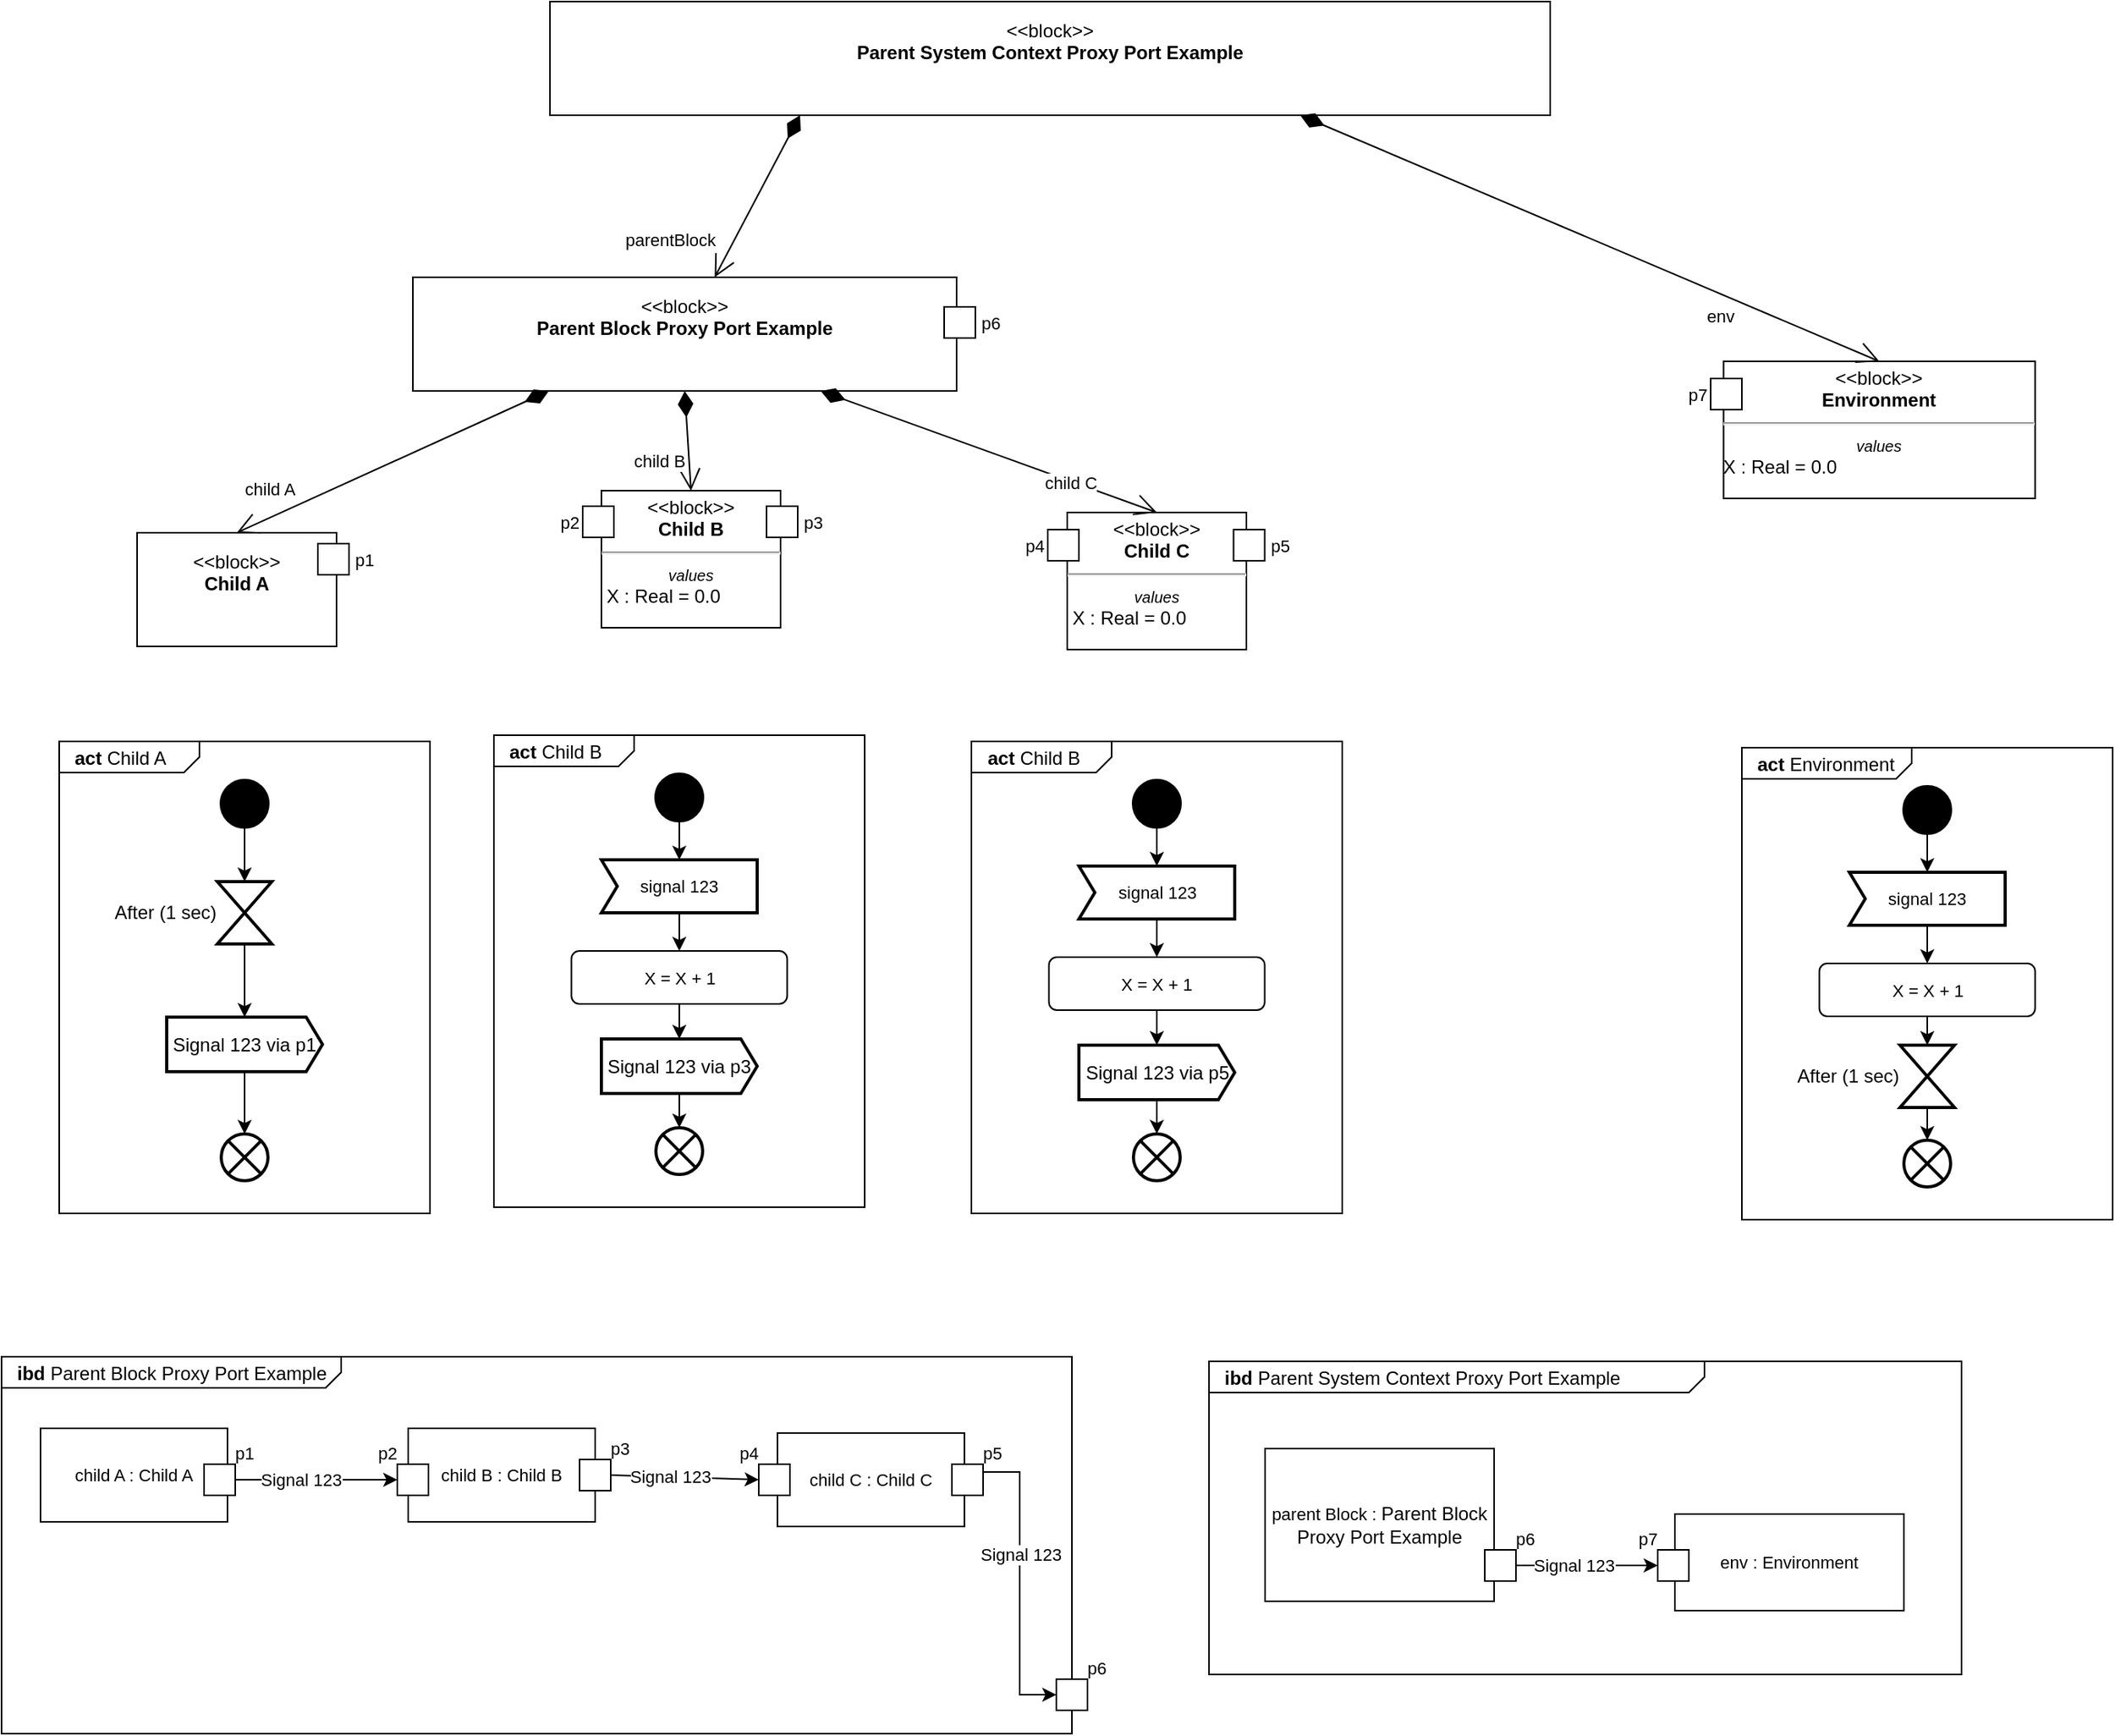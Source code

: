 <mxfile version="24.6.4" type="device">
  <diagram id="8AzSblSjlyJf3137qB4n" name="proxy port">
    <mxGraphModel dx="1834" dy="836" grid="0" gridSize="10" guides="1" tooltips="1" connect="1" arrows="1" fold="1" page="0" pageScale="1" pageWidth="850" pageHeight="1100" math="0" shadow="0">
      <root>
        <mxCell id="0" />
        <mxCell id="1" parent="0" />
        <mxCell id="n1pfqEWk--VQd_7e_pE8-56" value="&lt;p style=&quot;margin:0px;margin-top:4px;margin-left:10px;text-align:left;&quot;&gt;&lt;b&gt;ibd&lt;/b&gt;&amp;nbsp;&lt;span style=&quot;background-color: initial; text-align: center;&quot;&gt;Parent Block Proxy Port Example&lt;/span&gt;&lt;/p&gt;" style="html=1;shape=mxgraph.sysml.package;html=1;overflow=fill;whiteSpace=wrap;labelX=218.24;" parent="1" vertex="1">
          <mxGeometry x="-200" y="913" width="687" height="242" as="geometry" />
        </mxCell>
        <mxCell id="1XM0X_LPtHLaeeJsfVuF-1" value="&lt;p&gt;&amp;lt;&amp;lt;block&amp;gt;&amp;gt;&lt;br&gt;&lt;b&gt;Parent System Context Proxy Port Example&lt;/b&gt;&lt;/p&gt;" style="shape=rect;html=1;overflow=fill;whiteSpace=wrap;align=center;" parent="1" vertex="1">
          <mxGeometry x="152" y="43" width="642" height="73" as="geometry" />
        </mxCell>
        <mxCell id="1XM0X_LPtHLaeeJsfVuF-2" value="&lt;p&gt;&amp;lt;&amp;lt;block&amp;gt;&amp;gt;&lt;br&gt;&lt;b&gt;Parent Block Proxy Port Example&lt;/b&gt;&lt;/p&gt;" style="shape=rect;html=1;overflow=fill;whiteSpace=wrap;align=center;" parent="1" vertex="1">
          <mxGeometry x="64" y="220" width="349" height="73" as="geometry" />
        </mxCell>
        <mxCell id="1XM0X_LPtHLaeeJsfVuF-3" value="&lt;p style=&quot;margin:0px;margin-top:4px;text-align:center;&quot;&gt;&amp;lt;&amp;lt;block&amp;gt;&amp;gt;&lt;br&gt;&lt;b&gt;Environment&lt;/b&gt;&lt;/p&gt;&lt;hr&gt;&lt;p style=&quot;margin: 0px; text-align: center;&quot;&gt;&lt;span style=&quot;text-align: left; background-color: initial; font-size: 10px;&quot;&gt;&lt;i&gt;values&lt;/i&gt;&lt;/span&gt;&lt;/p&gt;&lt;p style=&quot;text-align: left; margin: 0px;&quot;&gt;&lt;span style=&quot;font-size: 12px; background-color: initial;&quot;&gt;X : Real = 0.0&lt;/span&gt;&lt;br&gt;&lt;/p&gt;&lt;p style=&quot;margin:0px;margin-left:8px;text-align:center;&quot;&gt;&lt;br&gt;&lt;/p&gt;" style="shape=rect;html=1;overflow=fill;whiteSpace=wrap;" parent="1" vertex="1">
          <mxGeometry x="905.25" y="274" width="200" height="88" as="geometry" />
        </mxCell>
        <mxCell id="1XM0X_LPtHLaeeJsfVuF-4" value="" style="endArrow=open;html=1;endSize=12;startArrow=diamondThin;startSize=14;startFill=1;align=left;verticalAlign=bottom;rounded=0;exitX=0.25;exitY=1;exitDx=0;exitDy=0;" parent="1" source="1XM0X_LPtHLaeeJsfVuF-1" target="1XM0X_LPtHLaeeJsfVuF-2" edge="1">
          <mxGeometry x="-0.614" y="34" relative="1" as="geometry">
            <mxPoint x="211" y="180" as="sourcePoint" />
            <mxPoint x="371" y="180" as="targetPoint" />
            <mxPoint as="offset" />
          </mxGeometry>
        </mxCell>
        <mxCell id="1XM0X_LPtHLaeeJsfVuF-5" value="parentBlock" style="edgeLabel;html=1;align=center;verticalAlign=middle;resizable=0;points=[];" parent="1XM0X_LPtHLaeeJsfVuF-4" vertex="1" connectable="0">
          <mxGeometry x="0.646" y="-3" relative="1" as="geometry">
            <mxPoint x="-36" y="-4" as="offset" />
          </mxGeometry>
        </mxCell>
        <mxCell id="1XM0X_LPtHLaeeJsfVuF-6" value="" style="endArrow=open;html=1;endSize=12;startArrow=diamondThin;startSize=14;startFill=1;align=left;verticalAlign=bottom;rounded=0;exitX=0.75;exitY=1;exitDx=0;exitDy=0;entryX=0.5;entryY=0;entryDx=0;entryDy=0;" parent="1" source="1XM0X_LPtHLaeeJsfVuF-1" target="1XM0X_LPtHLaeeJsfVuF-3" edge="1">
          <mxGeometry x="-0.614" y="34" relative="1" as="geometry">
            <mxPoint x="310" y="126" as="sourcePoint" />
            <mxPoint x="190" y="275" as="targetPoint" />
            <mxPoint as="offset" />
          </mxGeometry>
        </mxCell>
        <mxCell id="1XM0X_LPtHLaeeJsfVuF-7" value="env" style="edgeLabel;html=1;align=center;verticalAlign=middle;resizable=0;points=[];" parent="1XM0X_LPtHLaeeJsfVuF-6" vertex="1" connectable="0">
          <mxGeometry x="0.646" y="-3" relative="1" as="geometry">
            <mxPoint x="-36" y="-4" as="offset" />
          </mxGeometry>
        </mxCell>
        <mxCell id="1XM0X_LPtHLaeeJsfVuF-8" value="&lt;p style=&quot;margin:0px;margin-top:4px;text-align:center;&quot;&gt;&amp;lt;&amp;lt;block&amp;gt;&amp;gt;&lt;br&gt;&lt;b&gt;Child B&lt;/b&gt;&lt;/p&gt;&lt;hr&gt;&lt;p style=&quot;margin: 0px; text-align: center;&quot;&gt;&lt;span style=&quot;text-align: left; background-color: initial; font-size: 10px;&quot;&gt;&lt;i&gt;values&lt;/i&gt;&lt;/span&gt;&lt;/p&gt;&lt;p style=&quot;text-align: left; margin: 0px;&quot;&gt;&lt;span style=&quot;font-size: 12px; background-color: initial;&quot;&gt;&amp;nbsp;X : Real = 0.0&lt;/span&gt;&lt;/p&gt;" style="shape=rect;html=1;overflow=fill;whiteSpace=wrap;" parent="1" vertex="1">
          <mxGeometry x="185" y="357" width="115" height="88" as="geometry" />
        </mxCell>
        <mxCell id="1XM0X_LPtHLaeeJsfVuF-9" value="&lt;p style=&quot;margin:0px;margin-top:4px;text-align:center;&quot;&gt;&amp;lt;&amp;lt;block&amp;gt;&amp;gt;&lt;br&gt;&lt;b&gt;Child C&lt;/b&gt;&lt;/p&gt;&lt;hr&gt;&lt;p style=&quot;margin: 0px; text-align: center;&quot;&gt;&lt;span style=&quot;text-align: left; background-color: initial; font-size: 10px;&quot;&gt;&lt;i&gt;values&lt;/i&gt;&lt;/span&gt;&lt;/p&gt;&lt;p style=&quot;text-align: left; margin: 0px;&quot;&gt;&lt;span style=&quot;font-size: 12px; background-color: initial;&quot;&gt;&amp;nbsp;X : Real = 0.0&lt;/span&gt;&lt;/p&gt;" style="shape=rect;html=1;overflow=fill;whiteSpace=wrap;" parent="1" vertex="1">
          <mxGeometry x="484" y="371" width="115" height="88" as="geometry" />
        </mxCell>
        <mxCell id="1XM0X_LPtHLaeeJsfVuF-10" value="&lt;p&gt;&amp;lt;&amp;lt;block&amp;gt;&amp;gt;&lt;br&gt;&lt;b&gt;Child A&lt;/b&gt;&lt;/p&gt;" style="shape=rect;html=1;overflow=fill;whiteSpace=wrap;align=center;" parent="1" vertex="1">
          <mxGeometry x="-113" y="384" width="128" height="73" as="geometry" />
        </mxCell>
        <mxCell id="1XM0X_LPtHLaeeJsfVuF-11" value="" style="endArrow=open;html=1;endSize=12;startArrow=diamondThin;startSize=14;startFill=1;align=left;verticalAlign=bottom;rounded=0;exitX=0.25;exitY=1;exitDx=0;exitDy=0;entryX=0.5;entryY=0;entryDx=0;entryDy=0;" parent="1" source="1XM0X_LPtHLaeeJsfVuF-2" target="1XM0X_LPtHLaeeJsfVuF-10" edge="1">
          <mxGeometry x="-0.614" y="34" relative="1" as="geometry">
            <mxPoint x="125" y="316" as="sourcePoint" />
            <mxPoint x="70" y="420" as="targetPoint" />
            <mxPoint as="offset" />
          </mxGeometry>
        </mxCell>
        <mxCell id="1XM0X_LPtHLaeeJsfVuF-12" value="child A" style="edgeLabel;html=1;align=center;verticalAlign=middle;resizable=0;points=[];" parent="1XM0X_LPtHLaeeJsfVuF-11" vertex="1" connectable="0">
          <mxGeometry x="0.646" y="-3" relative="1" as="geometry">
            <mxPoint x="-13" y="-9" as="offset" />
          </mxGeometry>
        </mxCell>
        <mxCell id="1XM0X_LPtHLaeeJsfVuF-13" value="" style="endArrow=open;html=1;endSize=12;startArrow=diamondThin;startSize=14;startFill=1;align=left;verticalAlign=bottom;rounded=0;exitX=0.5;exitY=1;exitDx=0;exitDy=0;entryX=0.5;entryY=0;entryDx=0;entryDy=0;" parent="1" source="1XM0X_LPtHLaeeJsfVuF-2" target="1XM0X_LPtHLaeeJsfVuF-8" edge="1">
          <mxGeometry x="-0.614" y="34" relative="1" as="geometry">
            <mxPoint x="161" y="303" as="sourcePoint" />
            <mxPoint x="111" y="389" as="targetPoint" />
            <mxPoint as="offset" />
          </mxGeometry>
        </mxCell>
        <mxCell id="1XM0X_LPtHLaeeJsfVuF-14" value="child B" style="edgeLabel;html=1;align=center;verticalAlign=middle;resizable=0;points=[];" parent="1XM0X_LPtHLaeeJsfVuF-13" vertex="1" connectable="0">
          <mxGeometry x="0.646" y="-3" relative="1" as="geometry">
            <mxPoint x="-17" y="-8" as="offset" />
          </mxGeometry>
        </mxCell>
        <mxCell id="1XM0X_LPtHLaeeJsfVuF-15" value="" style="endArrow=open;html=1;endSize=12;startArrow=diamondThin;startSize=14;startFill=1;align=left;verticalAlign=bottom;rounded=0;exitX=0.75;exitY=1;exitDx=0;exitDy=0;entryX=0.5;entryY=0;entryDx=0;entryDy=0;" parent="1" source="1XM0X_LPtHLaeeJsfVuF-2" target="1XM0X_LPtHLaeeJsfVuF-9" edge="1">
          <mxGeometry x="-0.614" y="34" relative="1" as="geometry">
            <mxPoint x="359" y="318" as="sourcePoint" />
            <mxPoint x="359" y="399" as="targetPoint" />
            <mxPoint as="offset" />
          </mxGeometry>
        </mxCell>
        <mxCell id="1XM0X_LPtHLaeeJsfVuF-16" value="child C" style="edgeLabel;html=1;align=center;verticalAlign=middle;resizable=0;points=[];" parent="1XM0X_LPtHLaeeJsfVuF-15" vertex="1" connectable="0">
          <mxGeometry x="0.646" y="-3" relative="1" as="geometry">
            <mxPoint x="-17" y="-8" as="offset" />
          </mxGeometry>
        </mxCell>
        <mxCell id="n1pfqEWk--VQd_7e_pE8-1" value="&lt;p style=&quot;margin:0px;margin-top:4px;margin-left:10px;text-align:left;&quot;&gt;&lt;b&gt;act &lt;/b&gt;Child A&lt;/p&gt;" style="html=1;shape=mxgraph.sysml.package;html=1;overflow=fill;whiteSpace=wrap;" parent="1" vertex="1">
          <mxGeometry x="-163" y="518" width="238" height="303" as="geometry" />
        </mxCell>
        <mxCell id="n1pfqEWk--VQd_7e_pE8-2" value="Signal 123 via p1" style="html=1;shape=mxgraph.sysml.sendSigAct;strokeWidth=2;whiteSpace=wrap;align=center;" parent="1" vertex="1">
          <mxGeometry x="-94" y="695" width="100" height="35" as="geometry" />
        </mxCell>
        <mxCell id="n1pfqEWk--VQd_7e_pE8-8" style="edgeStyle=none;shape=connector;rounded=0;orthogonalLoop=1;jettySize=auto;html=1;exitX=0.5;exitY=1;exitDx=0;exitDy=0;exitPerimeter=0;strokeColor=default;align=center;verticalAlign=middle;fontFamily=Helvetica;fontSize=11;fontColor=default;labelBackgroundColor=default;endArrow=classic;" parent="1" source="n1pfqEWk--VQd_7e_pE8-3" target="n1pfqEWk--VQd_7e_pE8-2" edge="1">
          <mxGeometry relative="1" as="geometry" />
        </mxCell>
        <mxCell id="n1pfqEWk--VQd_7e_pE8-3" value="After (1 sec)" style="html=1;shape=mxgraph.sysml.timeEvent;strokeWidth=2;verticalLabelPosition=middle;verticalAlignment=top;labelPosition=left;align=right;verticalAlign=middle;" parent="1" vertex="1">
          <mxGeometry x="-61.5" y="608" width="35" height="40" as="geometry" />
        </mxCell>
        <mxCell id="n1pfqEWk--VQd_7e_pE8-4" value="" style="shape=ellipse;html=1;fillColor=strokeColor;strokeWidth=2;verticalLabelPosition=bottom;verticalAlignment=top;perimeter=ellipsePerimeter;" parent="1" vertex="1">
          <mxGeometry x="-59" y="543" width="30" height="30" as="geometry" />
        </mxCell>
        <mxCell id="n1pfqEWk--VQd_7e_pE8-6" style="rounded=0;orthogonalLoop=1;jettySize=auto;html=1;exitX=0.5;exitY=1;exitDx=0;exitDy=0;entryX=0.5;entryY=0;entryDx=0;entryDy=0;entryPerimeter=0;" parent="1" source="n1pfqEWk--VQd_7e_pE8-4" target="n1pfqEWk--VQd_7e_pE8-3" edge="1">
          <mxGeometry relative="1" as="geometry" />
        </mxCell>
        <mxCell id="n1pfqEWk--VQd_7e_pE8-9" value="" style="html=1;shape=mxgraph.sysml.flowFinal;strokeWidth=2;verticalLabelPosition=bottom;verticalAlignment=top;fontFamily=Helvetica;fontSize=11;fontColor=default;labelBackgroundColor=default;" parent="1" vertex="1">
          <mxGeometry x="-59" y="770" width="30" height="30" as="geometry" />
        </mxCell>
        <mxCell id="n1pfqEWk--VQd_7e_pE8-10" style="edgeStyle=none;shape=connector;rounded=0;orthogonalLoop=1;jettySize=auto;html=1;exitX=0.5;exitY=1;exitDx=0;exitDy=0;exitPerimeter=0;entryX=0.5;entryY=0;entryDx=0;entryDy=0;entryPerimeter=0;strokeColor=default;align=center;verticalAlign=middle;fontFamily=Helvetica;fontSize=11;fontColor=default;labelBackgroundColor=default;endArrow=classic;" parent="1" source="n1pfqEWk--VQd_7e_pE8-2" target="n1pfqEWk--VQd_7e_pE8-9" edge="1">
          <mxGeometry relative="1" as="geometry" />
        </mxCell>
        <mxCell id="n1pfqEWk--VQd_7e_pE8-11" value="&lt;p style=&quot;margin:0px;margin-top:4px;margin-left:10px;text-align:left;&quot;&gt;&lt;b&gt;act &lt;/b&gt;Child B&lt;/p&gt;" style="html=1;shape=mxgraph.sysml.package;html=1;overflow=fill;whiteSpace=wrap;" parent="1" vertex="1">
          <mxGeometry x="116" y="514" width="238" height="303" as="geometry" />
        </mxCell>
        <mxCell id="n1pfqEWk--VQd_7e_pE8-13" style="edgeStyle=none;shape=connector;rounded=0;orthogonalLoop=1;jettySize=auto;html=1;exitX=0.5;exitY=1;exitDx=0;exitDy=0;exitPerimeter=0;strokeColor=default;align=center;verticalAlign=middle;fontFamily=Helvetica;fontSize=11;fontColor=default;labelBackgroundColor=default;endArrow=classic;entryX=0.5;entryY=0;entryDx=0;entryDy=0;entryPerimeter=0;" parent="1" source="n1pfqEWk--VQd_7e_pE8-21" target="n1pfqEWk--VQd_7e_pE8-17" edge="1">
          <mxGeometry relative="1" as="geometry">
            <mxPoint x="235" y="644" as="sourcePoint" />
            <mxPoint x="235" y="691" as="targetPoint" />
          </mxGeometry>
        </mxCell>
        <mxCell id="n1pfqEWk--VQd_7e_pE8-15" value="" style="shape=ellipse;html=1;fillColor=strokeColor;strokeWidth=2;verticalLabelPosition=bottom;verticalAlignment=top;perimeter=ellipsePerimeter;" parent="1" vertex="1">
          <mxGeometry x="220" y="539" width="30" height="30" as="geometry" />
        </mxCell>
        <mxCell id="n1pfqEWk--VQd_7e_pE8-16" style="rounded=0;orthogonalLoop=1;jettySize=auto;html=1;exitX=0.5;exitY=1;exitDx=0;exitDy=0;entryX=0.5;entryY=0;entryDx=0;entryDy=0;entryPerimeter=0;" parent="1" source="n1pfqEWk--VQd_7e_pE8-15" target="n1pfqEWk--VQd_7e_pE8-19" edge="1">
          <mxGeometry relative="1" as="geometry">
            <mxPoint x="235" y="604" as="targetPoint" />
          </mxGeometry>
        </mxCell>
        <mxCell id="n1pfqEWk--VQd_7e_pE8-17" value="" style="html=1;shape=mxgraph.sysml.flowFinal;strokeWidth=2;verticalLabelPosition=bottom;verticalAlignment=top;fontFamily=Helvetica;fontSize=11;fontColor=default;labelBackgroundColor=default;" parent="1" vertex="1">
          <mxGeometry x="220" y="766" width="30" height="30" as="geometry" />
        </mxCell>
        <mxCell id="n1pfqEWk--VQd_7e_pE8-19" value="signal 123" style="html=1;shape=mxgraph.sysml.accEvent;strokeWidth=2;whiteSpace=wrap;align=center;fontFamily=Helvetica;fontSize=11;fontColor=default;labelBackgroundColor=default;" parent="1" vertex="1">
          <mxGeometry x="185" y="594" width="100" height="34" as="geometry" />
        </mxCell>
        <mxCell id="n1pfqEWk--VQd_7e_pE8-22" value="" style="edgeStyle=none;shape=connector;rounded=0;orthogonalLoop=1;jettySize=auto;html=1;exitX=0.5;exitY=1;exitDx=0;exitDy=0;exitPerimeter=0;strokeColor=default;align=center;verticalAlign=middle;fontFamily=Helvetica;fontSize=11;fontColor=default;labelBackgroundColor=default;endArrow=classic;entryX=0.5;entryY=0;entryDx=0;entryDy=0;entryPerimeter=0;" parent="1" source="n1pfqEWk--VQd_7e_pE8-20" target="n1pfqEWk--VQd_7e_pE8-21" edge="1">
          <mxGeometry relative="1" as="geometry">
            <mxPoint x="235" y="642" as="sourcePoint" />
            <mxPoint x="235" y="766" as="targetPoint" />
          </mxGeometry>
        </mxCell>
        <mxCell id="n1pfqEWk--VQd_7e_pE8-21" value="Signal 123 via p3" style="html=1;shape=mxgraph.sysml.sendSigAct;strokeWidth=2;whiteSpace=wrap;align=center;" parent="1" vertex="1">
          <mxGeometry x="185" y="709" width="100" height="35" as="geometry" />
        </mxCell>
        <mxCell id="n1pfqEWk--VQd_7e_pE8-23" value="" style="edgeStyle=none;shape=connector;rounded=0;orthogonalLoop=1;jettySize=auto;html=1;exitX=0.5;exitY=1;exitDx=0;exitDy=0;exitPerimeter=0;strokeColor=default;align=center;verticalAlign=middle;fontFamily=Helvetica;fontSize=11;fontColor=default;labelBackgroundColor=default;endArrow=classic;entryX=0.5;entryY=0;entryDx=0;entryDy=0;entryPerimeter=0;" parent="1" source="n1pfqEWk--VQd_7e_pE8-19" target="n1pfqEWk--VQd_7e_pE8-20" edge="1">
          <mxGeometry relative="1" as="geometry">
            <mxPoint x="235" y="642" as="sourcePoint" />
            <mxPoint x="235" y="709" as="targetPoint" />
          </mxGeometry>
        </mxCell>
        <mxCell id="n1pfqEWk--VQd_7e_pE8-20" value="X = X + 1" style="shape=rect;html=1;rounded=1;whiteSpace=wrap;align=center;fontFamily=Helvetica;fontSize=11;fontColor=default;labelBackgroundColor=default;" parent="1" vertex="1">
          <mxGeometry x="165.75" y="652.5" width="138.5" height="34" as="geometry" />
        </mxCell>
        <mxCell id="n1pfqEWk--VQd_7e_pE8-24" value="&lt;p style=&quot;margin:0px;margin-top:4px;margin-left:10px;text-align:left;&quot;&gt;&lt;b&gt;act &lt;/b&gt;Child B&lt;/p&gt;" style="html=1;shape=mxgraph.sysml.package;html=1;overflow=fill;whiteSpace=wrap;" parent="1" vertex="1">
          <mxGeometry x="422.5" y="518" width="238" height="303" as="geometry" />
        </mxCell>
        <mxCell id="n1pfqEWk--VQd_7e_pE8-25" style="edgeStyle=none;shape=connector;rounded=0;orthogonalLoop=1;jettySize=auto;html=1;exitX=0.5;exitY=1;exitDx=0;exitDy=0;exitPerimeter=0;strokeColor=default;align=center;verticalAlign=middle;fontFamily=Helvetica;fontSize=11;fontColor=default;labelBackgroundColor=default;endArrow=classic;entryX=0.5;entryY=0;entryDx=0;entryDy=0;entryPerimeter=0;" parent="1" source="n1pfqEWk--VQd_7e_pE8-31" target="n1pfqEWk--VQd_7e_pE8-28" edge="1">
          <mxGeometry relative="1" as="geometry">
            <mxPoint x="541.5" y="648" as="sourcePoint" />
            <mxPoint x="541.5" y="695" as="targetPoint" />
          </mxGeometry>
        </mxCell>
        <mxCell id="n1pfqEWk--VQd_7e_pE8-26" value="" style="shape=ellipse;html=1;fillColor=strokeColor;strokeWidth=2;verticalLabelPosition=bottom;verticalAlignment=top;perimeter=ellipsePerimeter;" parent="1" vertex="1">
          <mxGeometry x="526.5" y="543" width="30" height="30" as="geometry" />
        </mxCell>
        <mxCell id="n1pfqEWk--VQd_7e_pE8-27" style="rounded=0;orthogonalLoop=1;jettySize=auto;html=1;exitX=0.5;exitY=1;exitDx=0;exitDy=0;entryX=0.5;entryY=0;entryDx=0;entryDy=0;entryPerimeter=0;" parent="1" source="n1pfqEWk--VQd_7e_pE8-26" target="n1pfqEWk--VQd_7e_pE8-29" edge="1">
          <mxGeometry relative="1" as="geometry">
            <mxPoint x="541.5" y="608" as="targetPoint" />
          </mxGeometry>
        </mxCell>
        <mxCell id="n1pfqEWk--VQd_7e_pE8-28" value="" style="html=1;shape=mxgraph.sysml.flowFinal;strokeWidth=2;verticalLabelPosition=bottom;verticalAlignment=top;fontFamily=Helvetica;fontSize=11;fontColor=default;labelBackgroundColor=default;" parent="1" vertex="1">
          <mxGeometry x="526.5" y="770" width="30" height="30" as="geometry" />
        </mxCell>
        <mxCell id="n1pfqEWk--VQd_7e_pE8-29" value="signal 123" style="html=1;shape=mxgraph.sysml.accEvent;strokeWidth=2;whiteSpace=wrap;align=center;fontFamily=Helvetica;fontSize=11;fontColor=default;labelBackgroundColor=default;" parent="1" vertex="1">
          <mxGeometry x="491.5" y="598" width="100" height="34" as="geometry" />
        </mxCell>
        <mxCell id="n1pfqEWk--VQd_7e_pE8-30" value="" style="edgeStyle=none;shape=connector;rounded=0;orthogonalLoop=1;jettySize=auto;html=1;exitX=0.5;exitY=1;exitDx=0;exitDy=0;exitPerimeter=0;strokeColor=default;align=center;verticalAlign=middle;fontFamily=Helvetica;fontSize=11;fontColor=default;labelBackgroundColor=default;endArrow=classic;entryX=0.5;entryY=0;entryDx=0;entryDy=0;entryPerimeter=0;" parent="1" source="n1pfqEWk--VQd_7e_pE8-33" target="n1pfqEWk--VQd_7e_pE8-31" edge="1">
          <mxGeometry relative="1" as="geometry">
            <mxPoint x="541.5" y="646" as="sourcePoint" />
            <mxPoint x="541.5" y="770" as="targetPoint" />
          </mxGeometry>
        </mxCell>
        <mxCell id="n1pfqEWk--VQd_7e_pE8-31" value="Signal 123 via p5" style="html=1;shape=mxgraph.sysml.sendSigAct;strokeWidth=2;whiteSpace=wrap;align=center;" parent="1" vertex="1">
          <mxGeometry x="491.5" y="713" width="100" height="35" as="geometry" />
        </mxCell>
        <mxCell id="n1pfqEWk--VQd_7e_pE8-32" value="" style="edgeStyle=none;shape=connector;rounded=0;orthogonalLoop=1;jettySize=auto;html=1;exitX=0.5;exitY=1;exitDx=0;exitDy=0;exitPerimeter=0;strokeColor=default;align=center;verticalAlign=middle;fontFamily=Helvetica;fontSize=11;fontColor=default;labelBackgroundColor=default;endArrow=classic;entryX=0.5;entryY=0;entryDx=0;entryDy=0;entryPerimeter=0;" parent="1" source="n1pfqEWk--VQd_7e_pE8-29" target="n1pfqEWk--VQd_7e_pE8-33" edge="1">
          <mxGeometry relative="1" as="geometry">
            <mxPoint x="541.5" y="646" as="sourcePoint" />
            <mxPoint x="541.5" y="713" as="targetPoint" />
          </mxGeometry>
        </mxCell>
        <mxCell id="n1pfqEWk--VQd_7e_pE8-33" value="X = X + 1" style="shape=rect;html=1;rounded=1;whiteSpace=wrap;align=center;fontFamily=Helvetica;fontSize=11;fontColor=default;labelBackgroundColor=default;" parent="1" vertex="1">
          <mxGeometry x="472.25" y="656.5" width="138.5" height="34" as="geometry" />
        </mxCell>
        <mxCell id="n1pfqEWk--VQd_7e_pE8-34" value="&lt;p style=&quot;margin:0px;margin-top:4px;margin-left:10px;text-align:left;&quot;&gt;&lt;b&gt;act &lt;/b&gt;Environment&lt;/p&gt;" style="html=1;shape=mxgraph.sysml.package;html=1;overflow=fill;whiteSpace=wrap;labelX=109.17;" parent="1" vertex="1">
          <mxGeometry x="917" y="522" width="238" height="303" as="geometry" />
        </mxCell>
        <mxCell id="n1pfqEWk--VQd_7e_pE8-35" style="edgeStyle=none;shape=connector;rounded=0;orthogonalLoop=1;jettySize=auto;html=1;exitX=0.5;exitY=1;exitDx=0;exitDy=0;exitPerimeter=0;strokeColor=default;align=center;verticalAlign=middle;fontFamily=Helvetica;fontSize=11;fontColor=default;labelBackgroundColor=default;endArrow=classic;entryX=0.5;entryY=0;entryDx=0;entryDy=0;entryPerimeter=0;" parent="1" source="n1pfqEWk--VQd_7e_pE8-44" target="n1pfqEWk--VQd_7e_pE8-38" edge="1">
          <mxGeometry relative="1" as="geometry">
            <mxPoint x="1036" y="752" as="sourcePoint" />
            <mxPoint x="1036" y="699" as="targetPoint" />
          </mxGeometry>
        </mxCell>
        <mxCell id="n1pfqEWk--VQd_7e_pE8-36" value="" style="shape=ellipse;html=1;fillColor=strokeColor;strokeWidth=2;verticalLabelPosition=bottom;verticalAlignment=top;perimeter=ellipsePerimeter;" parent="1" vertex="1">
          <mxGeometry x="1021" y="547" width="30" height="30" as="geometry" />
        </mxCell>
        <mxCell id="n1pfqEWk--VQd_7e_pE8-37" style="rounded=0;orthogonalLoop=1;jettySize=auto;html=1;exitX=0.5;exitY=1;exitDx=0;exitDy=0;entryX=0.5;entryY=0;entryDx=0;entryDy=0;entryPerimeter=0;" parent="1" source="n1pfqEWk--VQd_7e_pE8-36" target="n1pfqEWk--VQd_7e_pE8-39" edge="1">
          <mxGeometry relative="1" as="geometry">
            <mxPoint x="1036" y="612" as="targetPoint" />
          </mxGeometry>
        </mxCell>
        <mxCell id="n1pfqEWk--VQd_7e_pE8-38" value="" style="html=1;shape=mxgraph.sysml.flowFinal;strokeWidth=2;verticalLabelPosition=bottom;verticalAlignment=top;fontFamily=Helvetica;fontSize=11;fontColor=default;labelBackgroundColor=default;" parent="1" vertex="1">
          <mxGeometry x="1021" y="774" width="30" height="30" as="geometry" />
        </mxCell>
        <mxCell id="n1pfqEWk--VQd_7e_pE8-39" value="signal 123" style="html=1;shape=mxgraph.sysml.accEvent;strokeWidth=2;whiteSpace=wrap;align=center;fontFamily=Helvetica;fontSize=11;fontColor=default;labelBackgroundColor=default;" parent="1" vertex="1">
          <mxGeometry x="986" y="602" width="100" height="34" as="geometry" />
        </mxCell>
        <mxCell id="n1pfqEWk--VQd_7e_pE8-40" value="" style="edgeStyle=none;shape=connector;rounded=0;orthogonalLoop=1;jettySize=auto;html=1;exitX=0.5;exitY=1;exitDx=0;exitDy=0;exitPerimeter=0;strokeColor=default;align=center;verticalAlign=middle;fontFamily=Helvetica;fontSize=11;fontColor=default;labelBackgroundColor=default;endArrow=classic;entryX=0.5;entryY=0;entryDx=0;entryDy=0;entryPerimeter=0;" parent="1" source="n1pfqEWk--VQd_7e_pE8-43" target="n1pfqEWk--VQd_7e_pE8-44" edge="1">
          <mxGeometry relative="1" as="geometry">
            <mxPoint x="1036" y="650" as="sourcePoint" />
            <mxPoint x="1036" y="717" as="targetPoint" />
          </mxGeometry>
        </mxCell>
        <mxCell id="n1pfqEWk--VQd_7e_pE8-42" value="" style="edgeStyle=none;shape=connector;rounded=0;orthogonalLoop=1;jettySize=auto;html=1;exitX=0.5;exitY=1;exitDx=0;exitDy=0;exitPerimeter=0;strokeColor=default;align=center;verticalAlign=middle;fontFamily=Helvetica;fontSize=11;fontColor=default;labelBackgroundColor=default;endArrow=classic;entryX=0.5;entryY=0;entryDx=0;entryDy=0;entryPerimeter=0;" parent="1" source="n1pfqEWk--VQd_7e_pE8-39" target="n1pfqEWk--VQd_7e_pE8-43" edge="1">
          <mxGeometry relative="1" as="geometry">
            <mxPoint x="1036" y="650" as="sourcePoint" />
            <mxPoint x="1036" y="717" as="targetPoint" />
          </mxGeometry>
        </mxCell>
        <mxCell id="n1pfqEWk--VQd_7e_pE8-43" value="X = X + 1" style="shape=rect;html=1;rounded=1;whiteSpace=wrap;align=center;fontFamily=Helvetica;fontSize=11;fontColor=default;labelBackgroundColor=default;" parent="1" vertex="1">
          <mxGeometry x="966.75" y="660.5" width="138.5" height="34" as="geometry" />
        </mxCell>
        <mxCell id="n1pfqEWk--VQd_7e_pE8-44" value="After (1 sec)" style="html=1;shape=mxgraph.sysml.timeEvent;strokeWidth=2;verticalLabelPosition=middle;verticalAlignment=top;labelPosition=left;align=right;verticalAlign=middle;" parent="1" vertex="1">
          <mxGeometry x="1018.5" y="713" width="35" height="40" as="geometry" />
        </mxCell>
        <mxCell id="n1pfqEWk--VQd_7e_pE8-45" value="p1" style="fontStyle=0;labelPosition=right;verticalLabelPosition=middle;align=left;verticalAlign=middle;spacingLeft=2;fontFamily=Helvetica;fontSize=11;fontColor=default;labelBackgroundColor=default;" parent="1" vertex="1">
          <mxGeometry x="3" y="391" width="20" height="20" as="geometry" />
        </mxCell>
        <mxCell id="n1pfqEWk--VQd_7e_pE8-48" value="p2" style="fontStyle=0;labelPosition=left;verticalLabelPosition=middle;align=right;verticalAlign=middle;spacingLeft=2;fontFamily=Helvetica;fontSize=11;fontColor=default;labelBackgroundColor=default;" parent="1" vertex="1">
          <mxGeometry x="173" y="367" width="20" height="20" as="geometry" />
        </mxCell>
        <mxCell id="n1pfqEWk--VQd_7e_pE8-49" value="p3" style="fontStyle=0;labelPosition=right;verticalLabelPosition=middle;align=left;verticalAlign=middle;spacingLeft=2;fontFamily=Helvetica;fontSize=11;fontColor=default;labelBackgroundColor=default;" parent="1" vertex="1">
          <mxGeometry x="291" y="367" width="20" height="20" as="geometry" />
        </mxCell>
        <mxCell id="n1pfqEWk--VQd_7e_pE8-50" value="p4" style="fontStyle=0;labelPosition=left;verticalLabelPosition=middle;align=right;verticalAlign=middle;spacingLeft=2;fontFamily=Helvetica;fontSize=11;fontColor=default;labelBackgroundColor=default;" parent="1" vertex="1">
          <mxGeometry x="471.5" y="382" width="20" height="20" as="geometry" />
        </mxCell>
        <mxCell id="n1pfqEWk--VQd_7e_pE8-51" value="p5" style="fontStyle=0;labelPosition=right;verticalLabelPosition=middle;align=left;verticalAlign=middle;spacingLeft=2;fontFamily=Helvetica;fontSize=11;fontColor=default;labelBackgroundColor=default;" parent="1" vertex="1">
          <mxGeometry x="590.75" y="382" width="20" height="20" as="geometry" />
        </mxCell>
        <mxCell id="n1pfqEWk--VQd_7e_pE8-52" value="p6" style="fontStyle=0;labelPosition=right;verticalLabelPosition=middle;align=left;verticalAlign=middle;spacingLeft=2;fontFamily=Helvetica;fontSize=11;fontColor=default;labelBackgroundColor=default;" parent="1" vertex="1">
          <mxGeometry x="405" y="239" width="20" height="20" as="geometry" />
        </mxCell>
        <mxCell id="n1pfqEWk--VQd_7e_pE8-53" value="p7" style="fontStyle=0;labelPosition=left;verticalLabelPosition=middle;align=right;verticalAlign=middle;spacingLeft=2;fontFamily=Helvetica;fontSize=11;fontColor=default;labelBackgroundColor=default;" parent="1" vertex="1">
          <mxGeometry x="897" y="285" width="20" height="20" as="geometry" />
        </mxCell>
        <mxCell id="n1pfqEWk--VQd_7e_pE8-55" value="child A : Child A" style="rounded=0;whiteSpace=wrap;html=1;fontFamily=Helvetica;fontSize=11;fontColor=default;labelBackgroundColor=default;" parent="1" vertex="1">
          <mxGeometry x="-175" y="959" width="120" height="60" as="geometry" />
        </mxCell>
        <mxCell id="n1pfqEWk--VQd_7e_pE8-57" value="child B : Child B" style="rounded=0;whiteSpace=wrap;html=1;fontFamily=Helvetica;fontSize=11;fontColor=default;labelBackgroundColor=default;" parent="1" vertex="1">
          <mxGeometry x="61" y="959" width="120" height="60" as="geometry" />
        </mxCell>
        <mxCell id="n1pfqEWk--VQd_7e_pE8-58" value="child C : Child C" style="rounded=0;whiteSpace=wrap;html=1;fontFamily=Helvetica;fontSize=11;fontColor=default;labelBackgroundColor=default;" parent="1" vertex="1">
          <mxGeometry x="298" y="962" width="120" height="60" as="geometry" />
        </mxCell>
        <mxCell id="n1pfqEWk--VQd_7e_pE8-68" style="edgeStyle=none;shape=connector;rounded=0;orthogonalLoop=1;jettySize=auto;html=1;exitX=1;exitY=0.5;exitDx=0;exitDy=0;strokeColor=default;align=center;verticalAlign=middle;fontFamily=Helvetica;fontSize=11;fontColor=default;labelBackgroundColor=default;endArrow=classic;entryX=0;entryY=0.5;entryDx=0;entryDy=0;" parent="1" source="n1pfqEWk--VQd_7e_pE8-59" target="n1pfqEWk--VQd_7e_pE8-60" edge="1">
          <mxGeometry relative="1" as="geometry">
            <mxPoint x="-3" y="1008" as="targetPoint" />
          </mxGeometry>
        </mxCell>
        <mxCell id="n1pfqEWk--VQd_7e_pE8-75" value="Signal 123" style="edgeLabel;html=1;align=center;verticalAlign=middle;resizable=0;points=[];fontFamily=Helvetica;fontSize=11;fontColor=default;labelBackgroundColor=default;" parent="n1pfqEWk--VQd_7e_pE8-68" vertex="1" connectable="0">
          <mxGeometry x="-0.198" relative="1" as="geometry">
            <mxPoint as="offset" />
          </mxGeometry>
        </mxCell>
        <mxCell id="n1pfqEWk--VQd_7e_pE8-59" value="p1" style="fontStyle=0;labelPosition=right;verticalLabelPosition=top;align=left;verticalAlign=bottom;spacingLeft=0;fontFamily=Helvetica;fontSize=11;fontColor=default;labelBackgroundColor=default;spacing=0;" parent="1" vertex="1">
          <mxGeometry x="-70" y="982" width="20" height="20" as="geometry" />
        </mxCell>
        <mxCell id="n1pfqEWk--VQd_7e_pE8-60" value="p2" style="fontStyle=0;labelPosition=left;verticalLabelPosition=top;align=right;verticalAlign=bottom;spacingLeft=0;fontFamily=Helvetica;fontSize=11;fontColor=default;labelBackgroundColor=default;spacing=0;" parent="1" vertex="1">
          <mxGeometry x="54" y="982" width="20" height="20" as="geometry" />
        </mxCell>
        <mxCell id="n1pfqEWk--VQd_7e_pE8-61" value="p3" style="fontStyle=0;labelPosition=right;verticalLabelPosition=top;align=left;verticalAlign=bottom;spacingLeft=0;fontFamily=Helvetica;fontSize=11;fontColor=default;labelBackgroundColor=default;spacing=0;" parent="1" vertex="1">
          <mxGeometry x="171" y="979" width="20" height="20" as="geometry" />
        </mxCell>
        <mxCell id="n1pfqEWk--VQd_7e_pE8-62" value="p4" style="fontStyle=0;labelPosition=left;verticalLabelPosition=top;align=right;verticalAlign=bottom;spacingLeft=0;fontFamily=Helvetica;fontSize=11;fontColor=default;labelBackgroundColor=default;spacing=0;" parent="1" vertex="1">
          <mxGeometry x="286" y="982" width="20" height="20" as="geometry" />
        </mxCell>
        <mxCell id="n1pfqEWk--VQd_7e_pE8-63" value="p5" style="fontStyle=0;labelPosition=right;verticalLabelPosition=top;align=left;verticalAlign=bottom;spacingLeft=0;fontFamily=Helvetica;fontSize=11;fontColor=default;labelBackgroundColor=default;spacing=0;" parent="1" vertex="1">
          <mxGeometry x="410" y="982" width="20" height="20" as="geometry" />
        </mxCell>
        <mxCell id="n1pfqEWk--VQd_7e_pE8-64" value="p6" style="fontStyle=0;labelPosition=right;verticalLabelPosition=top;align=left;verticalAlign=bottom;spacingLeft=0;fontFamily=Helvetica;fontSize=11;fontColor=default;labelBackgroundColor=default;spacing=0;" parent="1" vertex="1">
          <mxGeometry x="477" y="1120" width="20" height="20" as="geometry" />
        </mxCell>
        <mxCell id="n1pfqEWk--VQd_7e_pE8-76" style="edgeStyle=none;shape=connector;rounded=0;orthogonalLoop=1;jettySize=auto;html=1;exitX=1;exitY=0.5;exitDx=0;exitDy=0;strokeColor=default;align=center;verticalAlign=middle;fontFamily=Helvetica;fontSize=11;fontColor=default;labelBackgroundColor=default;endArrow=classic;entryX=0;entryY=0.5;entryDx=0;entryDy=0;" parent="1" source="n1pfqEWk--VQd_7e_pE8-61" target="n1pfqEWk--VQd_7e_pE8-62" edge="1">
          <mxGeometry relative="1" as="geometry">
            <mxPoint x="116" y="1043" as="sourcePoint" />
            <mxPoint x="220" y="1043" as="targetPoint" />
          </mxGeometry>
        </mxCell>
        <mxCell id="n1pfqEWk--VQd_7e_pE8-77" value="Signal 123" style="edgeLabel;html=1;align=center;verticalAlign=middle;resizable=0;points=[];fontFamily=Helvetica;fontSize=11;fontColor=default;labelBackgroundColor=default;" parent="n1pfqEWk--VQd_7e_pE8-76" vertex="1" connectable="0">
          <mxGeometry x="-0.198" relative="1" as="geometry">
            <mxPoint as="offset" />
          </mxGeometry>
        </mxCell>
        <mxCell id="n1pfqEWk--VQd_7e_pE8-78" style="edgeStyle=orthogonalEdgeStyle;shape=connector;rounded=0;orthogonalLoop=1;jettySize=auto;html=1;exitX=1;exitY=0.25;exitDx=0;exitDy=0;strokeColor=default;align=center;verticalAlign=middle;fontFamily=Helvetica;fontSize=11;fontColor=default;labelBackgroundColor=default;endArrow=classic;entryX=0;entryY=0.5;entryDx=0;entryDy=0;" parent="1" source="n1pfqEWk--VQd_7e_pE8-63" target="n1pfqEWk--VQd_7e_pE8-64" edge="1">
          <mxGeometry relative="1" as="geometry">
            <mxPoint x="238" y="1097" as="sourcePoint" />
            <mxPoint x="333" y="1100" as="targetPoint" />
          </mxGeometry>
        </mxCell>
        <mxCell id="n1pfqEWk--VQd_7e_pE8-79" value="Signal 123" style="edgeLabel;html=1;align=center;verticalAlign=middle;resizable=0;points=[];fontFamily=Helvetica;fontSize=11;fontColor=default;labelBackgroundColor=default;" parent="n1pfqEWk--VQd_7e_pE8-78" vertex="1" connectable="0">
          <mxGeometry x="-0.198" relative="1" as="geometry">
            <mxPoint as="offset" />
          </mxGeometry>
        </mxCell>
        <mxCell id="n1pfqEWk--VQd_7e_pE8-80" value="&lt;p style=&quot;margin:0px;margin-top:4px;margin-left:10px;text-align:left;&quot;&gt;&lt;b&gt;ibd&lt;/b&gt;&amp;nbsp;&lt;span style=&quot;background-color: initial; text-align: center;&quot;&gt;Parent System Context Proxy Port Example&lt;/span&gt;&lt;/p&gt;" style="html=1;shape=mxgraph.sysml.package;html=1;overflow=fill;whiteSpace=wrap;labelX=318.35;" parent="1" vertex="1">
          <mxGeometry x="575" y="916" width="483" height="201" as="geometry" />
        </mxCell>
        <mxCell id="n1pfqEWk--VQd_7e_pE8-82" value="parent Block :&amp;nbsp;&lt;span style=&quot;font-size: 12px;&quot;&gt;Parent Block Proxy Port Example&lt;/span&gt;" style="rounded=0;whiteSpace=wrap;html=1;fontFamily=Helvetica;fontSize=11;fontColor=default;labelBackgroundColor=default;" parent="1" vertex="1">
          <mxGeometry x="611" y="972" width="147" height="98" as="geometry" />
        </mxCell>
        <mxCell id="n1pfqEWk--VQd_7e_pE8-83" value="env : Environment" style="rounded=0;whiteSpace=wrap;html=1;fontFamily=Helvetica;fontSize=11;fontColor=default;labelBackgroundColor=default;" parent="1" vertex="1">
          <mxGeometry x="874" y="1014" width="147" height="62" as="geometry" />
        </mxCell>
        <mxCell id="n1pfqEWk--VQd_7e_pE8-65" value="p7" style="fontStyle=0;labelPosition=left;verticalLabelPosition=top;align=right;verticalAlign=bottom;spacingLeft=0;fontFamily=Helvetica;fontSize=11;fontColor=default;labelBackgroundColor=default;spacing=0;" parent="1" vertex="1">
          <mxGeometry x="863" y="1037" width="20" height="20" as="geometry" />
        </mxCell>
        <mxCell id="n1pfqEWk--VQd_7e_pE8-81" value="p6" style="fontStyle=0;labelPosition=right;verticalLabelPosition=top;align=left;verticalAlign=bottom;spacingLeft=0;fontFamily=Helvetica;fontSize=11;fontColor=default;labelBackgroundColor=default;spacing=0;" parent="1" vertex="1">
          <mxGeometry x="752" y="1037" width="20" height="20" as="geometry" />
        </mxCell>
        <mxCell id="n1pfqEWk--VQd_7e_pE8-84" style="edgeStyle=none;shape=connector;rounded=0;orthogonalLoop=1;jettySize=auto;html=1;exitX=1;exitY=0.5;exitDx=0;exitDy=0;strokeColor=default;align=center;verticalAlign=middle;fontFamily=Helvetica;fontSize=11;fontColor=default;labelBackgroundColor=default;endArrow=classic;entryX=0;entryY=0.5;entryDx=0;entryDy=0;" parent="1" source="n1pfqEWk--VQd_7e_pE8-81" target="n1pfqEWk--VQd_7e_pE8-65" edge="1">
          <mxGeometry relative="1" as="geometry">
            <mxPoint x="799" y="1040" as="sourcePoint" />
            <mxPoint x="894" y="1043" as="targetPoint" />
          </mxGeometry>
        </mxCell>
        <mxCell id="n1pfqEWk--VQd_7e_pE8-85" value="Signal 123" style="edgeLabel;html=1;align=center;verticalAlign=middle;resizable=0;points=[];fontFamily=Helvetica;fontSize=11;fontColor=default;labelBackgroundColor=default;" parent="n1pfqEWk--VQd_7e_pE8-84" vertex="1" connectable="0">
          <mxGeometry x="-0.198" relative="1" as="geometry">
            <mxPoint as="offset" />
          </mxGeometry>
        </mxCell>
      </root>
    </mxGraphModel>
  </diagram>
</mxfile>
